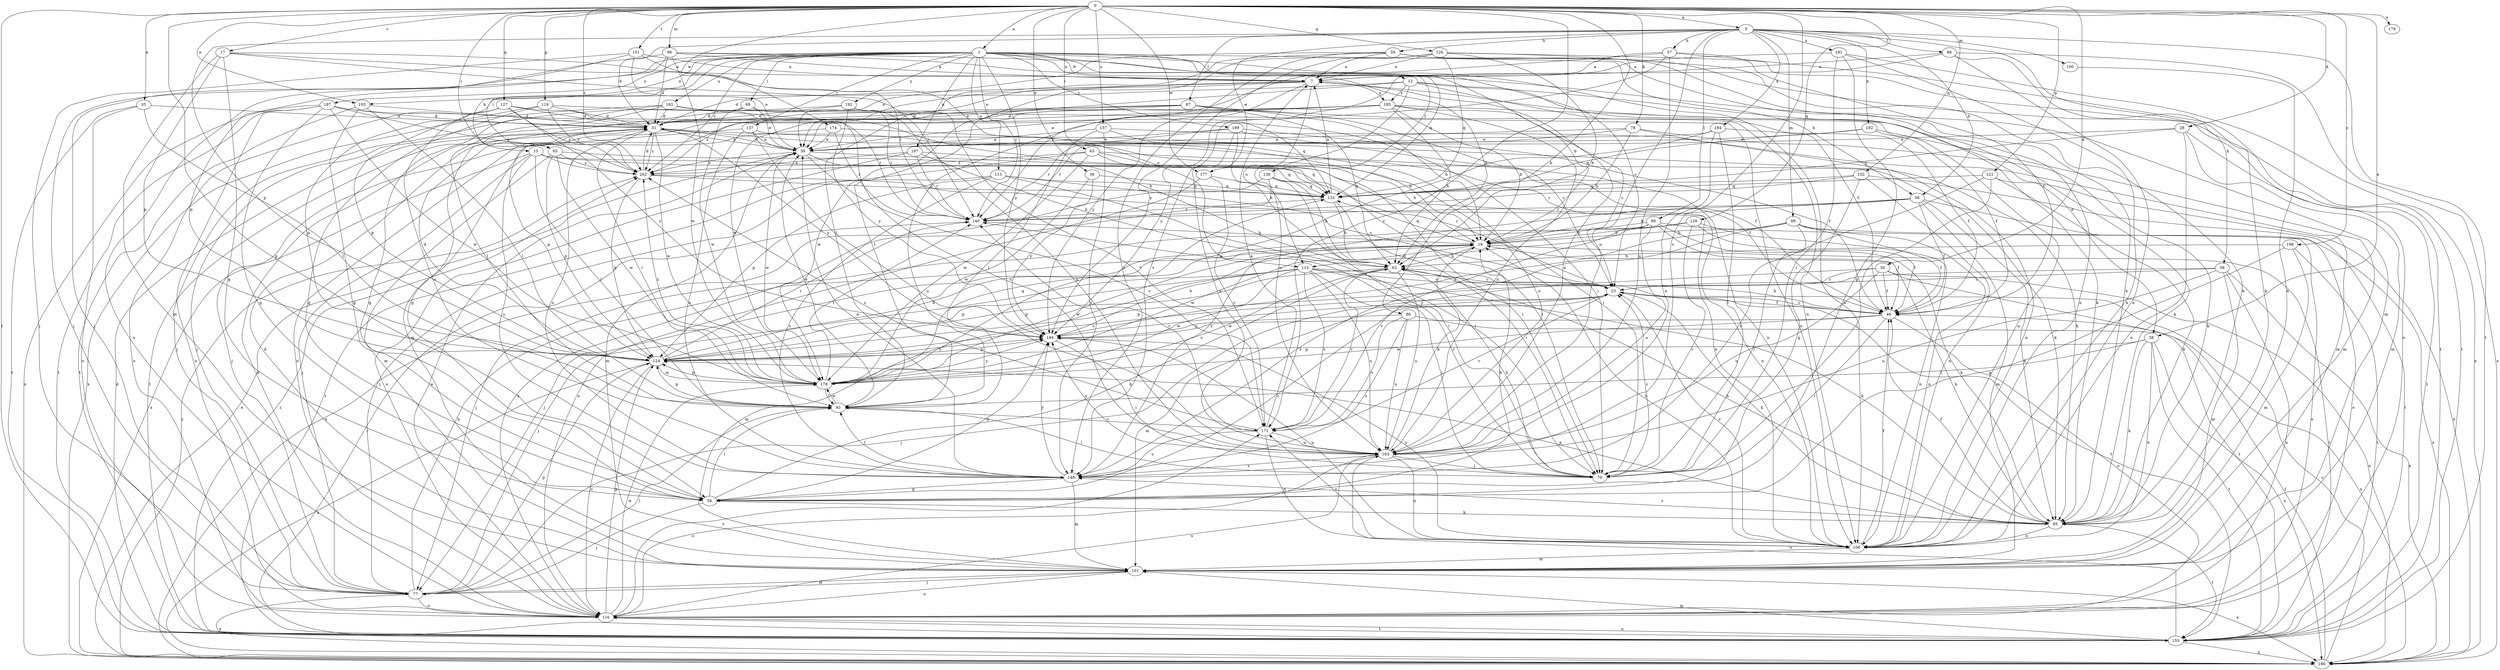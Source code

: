 strict digraph  {
0;
1;
3;
7;
12;
15;
16;
17;
23;
28;
30;
31;
35;
36;
38;
39;
46;
54;
56;
57;
58;
59;
62;
63;
65;
69;
70;
77;
78;
80;
85;
87;
88;
89;
93;
96;
99;
100;
101;
103;
107;
108;
113;
115;
116;
119;
121;
124;
126;
127;
129;
132;
133;
136;
137;
140;
148;
151;
155;
157;
162;
163;
171;
174;
177;
178;
179;
181;
182;
184;
185;
186;
187;
189;
192;
194;
198;
202;
0 -> 1  [label=a];
0 -> 3  [label=a];
0 -> 17  [label=c];
0 -> 28  [label=d];
0 -> 30  [label=d];
0 -> 35  [label=e];
0 -> 36  [label=e];
0 -> 38  [label=e];
0 -> 54  [label=g];
0 -> 63  [label=i];
0 -> 65  [label=i];
0 -> 78  [label=k];
0 -> 80  [label=k];
0 -> 96  [label=m];
0 -> 103  [label=n];
0 -> 119  [label=p];
0 -> 121  [label=p];
0 -> 126  [label=q];
0 -> 127  [label=q];
0 -> 129  [label=q];
0 -> 132  [label=q];
0 -> 148  [label=s];
0 -> 151  [label=t];
0 -> 155  [label=t];
0 -> 157  [label=u];
0 -> 171  [label=v];
0 -> 174  [label=w];
0 -> 177  [label=w];
0 -> 179  [label=x];
0 -> 198  [label=z];
0 -> 202  [label=z];
1 -> 7  [label=a];
1 -> 12  [label=b];
1 -> 15  [label=b];
1 -> 16  [label=b];
1 -> 23  [label=c];
1 -> 56  [label=h];
1 -> 65  [label=i];
1 -> 69  [label=i];
1 -> 77  [label=j];
1 -> 103  [label=n];
1 -> 107  [label=n];
1 -> 108  [label=n];
1 -> 113  [label=o];
1 -> 133  [label=q];
1 -> 136  [label=r];
1 -> 137  [label=r];
1 -> 140  [label=r];
1 -> 162  [label=u];
1 -> 187  [label=y];
1 -> 189  [label=y];
1 -> 192  [label=y];
1 -> 194  [label=y];
1 -> 202  [label=z];
3 -> 31  [label=d];
3 -> 56  [label=h];
3 -> 57  [label=h];
3 -> 58  [label=h];
3 -> 59  [label=h];
3 -> 87  [label=l];
3 -> 88  [label=l];
3 -> 89  [label=l];
3 -> 99  [label=m];
3 -> 100  [label=m];
3 -> 124  [label=p];
3 -> 155  [label=t];
3 -> 163  [label=u];
3 -> 177  [label=w];
3 -> 181  [label=x];
3 -> 182  [label=x];
3 -> 184  [label=x];
7 -> 31  [label=d];
7 -> 38  [label=e];
7 -> 93  [label=l];
7 -> 115  [label=o];
7 -> 178  [label=w];
7 -> 185  [label=x];
7 -> 194  [label=y];
12 -> 39  [label=e];
12 -> 46  [label=f];
12 -> 85  [label=k];
12 -> 108  [label=n];
12 -> 148  [label=s];
12 -> 163  [label=u];
12 -> 185  [label=x];
15 -> 23  [label=c];
15 -> 77  [label=j];
15 -> 93  [label=l];
15 -> 133  [label=q];
15 -> 148  [label=s];
15 -> 186  [label=x];
15 -> 202  [label=z];
16 -> 62  [label=h];
16 -> 115  [label=o];
16 -> 133  [label=q];
16 -> 155  [label=t];
16 -> 178  [label=w];
17 -> 7  [label=a];
17 -> 54  [label=g];
17 -> 101  [label=m];
17 -> 115  [label=o];
17 -> 124  [label=p];
17 -> 140  [label=r];
23 -> 46  [label=f];
23 -> 77  [label=j];
23 -> 85  [label=k];
23 -> 101  [label=m];
23 -> 171  [label=v];
28 -> 39  [label=e];
28 -> 101  [label=m];
28 -> 108  [label=n];
28 -> 133  [label=q];
28 -> 155  [label=t];
30 -> 23  [label=c];
30 -> 46  [label=f];
30 -> 155  [label=t];
30 -> 163  [label=u];
30 -> 186  [label=x];
30 -> 194  [label=y];
31 -> 39  [label=e];
31 -> 46  [label=f];
31 -> 70  [label=i];
31 -> 93  [label=l];
31 -> 148  [label=s];
31 -> 155  [label=t];
31 -> 178  [label=w];
31 -> 194  [label=y];
31 -> 202  [label=z];
35 -> 31  [label=d];
35 -> 93  [label=l];
35 -> 116  [label=o];
35 -> 155  [label=t];
36 -> 133  [label=q];
36 -> 178  [label=w];
36 -> 194  [label=y];
38 -> 85  [label=k];
38 -> 93  [label=l];
38 -> 108  [label=n];
38 -> 124  [label=p];
38 -> 155  [label=t];
38 -> 186  [label=x];
39 -> 31  [label=d];
39 -> 70  [label=i];
39 -> 85  [label=k];
39 -> 101  [label=m];
39 -> 171  [label=v];
39 -> 178  [label=w];
39 -> 202  [label=z];
46 -> 23  [label=c];
46 -> 62  [label=h];
46 -> 70  [label=i];
46 -> 116  [label=o];
46 -> 178  [label=w];
46 -> 194  [label=y];
54 -> 16  [label=b];
54 -> 23  [label=c];
54 -> 62  [label=h];
54 -> 77  [label=j];
54 -> 85  [label=k];
54 -> 93  [label=l];
54 -> 194  [label=y];
56 -> 16  [label=b];
56 -> 46  [label=f];
56 -> 85  [label=k];
56 -> 101  [label=m];
56 -> 116  [label=o];
56 -> 140  [label=r];
56 -> 148  [label=s];
57 -> 7  [label=a];
57 -> 46  [label=f];
57 -> 140  [label=r];
57 -> 148  [label=s];
57 -> 155  [label=t];
57 -> 163  [label=u];
58 -> 23  [label=c];
58 -> 101  [label=m];
58 -> 116  [label=o];
58 -> 124  [label=p];
58 -> 163  [label=u];
58 -> 186  [label=x];
59 -> 7  [label=a];
59 -> 39  [label=e];
59 -> 93  [label=l];
59 -> 101  [label=m];
59 -> 108  [label=n];
59 -> 116  [label=o];
59 -> 148  [label=s];
62 -> 23  [label=c];
62 -> 124  [label=p];
62 -> 163  [label=u];
62 -> 171  [label=v];
62 -> 178  [label=w];
63 -> 16  [label=b];
63 -> 46  [label=f];
63 -> 133  [label=q];
63 -> 155  [label=t];
63 -> 178  [label=w];
63 -> 202  [label=z];
65 -> 101  [label=m];
65 -> 108  [label=n];
65 -> 124  [label=p];
65 -> 178  [label=w];
65 -> 202  [label=z];
69 -> 31  [label=d];
69 -> 39  [label=e];
69 -> 54  [label=g];
69 -> 163  [label=u];
69 -> 178  [label=w];
70 -> 23  [label=c];
70 -> 62  [label=h];
70 -> 93  [label=l];
70 -> 140  [label=r];
77 -> 16  [label=b];
77 -> 93  [label=l];
77 -> 101  [label=m];
77 -> 116  [label=o];
77 -> 124  [label=p];
77 -> 186  [label=x];
78 -> 16  [label=b];
78 -> 39  [label=e];
78 -> 85  [label=k];
78 -> 108  [label=n];
78 -> 140  [label=r];
80 -> 148  [label=s];
80 -> 163  [label=u];
80 -> 171  [label=v];
80 -> 186  [label=x];
80 -> 194  [label=y];
85 -> 16  [label=b];
85 -> 46  [label=f];
85 -> 62  [label=h];
85 -> 108  [label=n];
85 -> 124  [label=p];
85 -> 148  [label=s];
85 -> 155  [label=t];
87 -> 16  [label=b];
87 -> 23  [label=c];
87 -> 31  [label=d];
87 -> 62  [label=h];
87 -> 77  [label=j];
87 -> 108  [label=n];
87 -> 178  [label=w];
87 -> 202  [label=z];
88 -> 7  [label=a];
88 -> 85  [label=k];
88 -> 93  [label=l];
88 -> 108  [label=n];
88 -> 186  [label=x];
89 -> 16  [label=b];
89 -> 46  [label=f];
89 -> 77  [label=j];
89 -> 85  [label=k];
89 -> 116  [label=o];
89 -> 163  [label=u];
89 -> 171  [label=v];
93 -> 39  [label=e];
93 -> 124  [label=p];
93 -> 171  [label=v];
93 -> 178  [label=w];
96 -> 7  [label=a];
96 -> 31  [label=d];
96 -> 62  [label=h];
96 -> 77  [label=j];
96 -> 85  [label=k];
96 -> 116  [label=o];
96 -> 178  [label=w];
99 -> 16  [label=b];
99 -> 46  [label=f];
99 -> 70  [label=i];
99 -> 108  [label=n];
99 -> 148  [label=s];
99 -> 186  [label=x];
99 -> 194  [label=y];
100 -> 85  [label=k];
101 -> 31  [label=d];
101 -> 77  [label=j];
101 -> 116  [label=o];
101 -> 186  [label=x];
103 -> 31  [label=d];
103 -> 54  [label=g];
103 -> 93  [label=l];
103 -> 155  [label=t];
107 -> 62  [label=h];
107 -> 70  [label=i];
107 -> 116  [label=o];
107 -> 140  [label=r];
107 -> 202  [label=z];
108 -> 16  [label=b];
108 -> 23  [label=c];
108 -> 46  [label=f];
108 -> 101  [label=m];
108 -> 171  [label=v];
108 -> 194  [label=y];
113 -> 23  [label=c];
113 -> 70  [label=i];
113 -> 77  [label=j];
113 -> 124  [label=p];
113 -> 133  [label=q];
113 -> 148  [label=s];
115 -> 23  [label=c];
115 -> 70  [label=i];
115 -> 77  [label=j];
115 -> 85  [label=k];
115 -> 101  [label=m];
115 -> 124  [label=p];
115 -> 155  [label=t];
115 -> 163  [label=u];
115 -> 171  [label=v];
115 -> 178  [label=w];
116 -> 31  [label=d];
116 -> 39  [label=e];
116 -> 124  [label=p];
116 -> 155  [label=t];
116 -> 163  [label=u];
116 -> 171  [label=v];
116 -> 178  [label=w];
119 -> 31  [label=d];
119 -> 54  [label=g];
119 -> 108  [label=n];
119 -> 124  [label=p];
119 -> 202  [label=z];
121 -> 70  [label=i];
121 -> 85  [label=k];
121 -> 133  [label=q];
121 -> 148  [label=s];
121 -> 186  [label=x];
124 -> 16  [label=b];
124 -> 23  [label=c];
124 -> 31  [label=d];
124 -> 116  [label=o];
124 -> 140  [label=r];
124 -> 178  [label=w];
124 -> 186  [label=x];
124 -> 194  [label=y];
126 -> 7  [label=a];
126 -> 39  [label=e];
126 -> 62  [label=h];
126 -> 85  [label=k];
126 -> 133  [label=q];
126 -> 155  [label=t];
126 -> 194  [label=y];
127 -> 31  [label=d];
127 -> 70  [label=i];
127 -> 116  [label=o];
127 -> 124  [label=p];
127 -> 194  [label=y];
127 -> 202  [label=z];
129 -> 16  [label=b];
129 -> 46  [label=f];
129 -> 70  [label=i];
129 -> 77  [label=j];
129 -> 108  [label=n];
129 -> 178  [label=w];
132 -> 54  [label=g];
132 -> 108  [label=n];
132 -> 133  [label=q];
132 -> 140  [label=r];
132 -> 155  [label=t];
133 -> 7  [label=a];
133 -> 62  [label=h];
133 -> 70  [label=i];
133 -> 140  [label=r];
136 -> 62  [label=h];
136 -> 70  [label=i];
136 -> 116  [label=o];
136 -> 133  [label=q];
136 -> 186  [label=x];
137 -> 39  [label=e];
137 -> 85  [label=k];
137 -> 124  [label=p];
137 -> 148  [label=s];
137 -> 163  [label=u];
140 -> 16  [label=b];
148 -> 39  [label=e];
148 -> 54  [label=g];
148 -> 93  [label=l];
148 -> 101  [label=m];
148 -> 194  [label=y];
151 -> 7  [label=a];
151 -> 39  [label=e];
151 -> 77  [label=j];
151 -> 124  [label=p];
151 -> 140  [label=r];
155 -> 31  [label=d];
155 -> 101  [label=m];
155 -> 116  [label=o];
155 -> 140  [label=r];
155 -> 163  [label=u];
155 -> 186  [label=x];
155 -> 202  [label=z];
157 -> 39  [label=e];
157 -> 93  [label=l];
157 -> 101  [label=m];
157 -> 148  [label=s];
157 -> 163  [label=u];
162 -> 31  [label=d];
162 -> 54  [label=g];
162 -> 62  [label=h];
162 -> 93  [label=l];
162 -> 133  [label=q];
162 -> 163  [label=u];
162 -> 186  [label=x];
163 -> 7  [label=a];
163 -> 16  [label=b];
163 -> 70  [label=i];
163 -> 108  [label=n];
163 -> 116  [label=o];
163 -> 148  [label=s];
163 -> 194  [label=y];
171 -> 7  [label=a];
171 -> 108  [label=n];
171 -> 140  [label=r];
171 -> 148  [label=s];
171 -> 163  [label=u];
171 -> 202  [label=z];
174 -> 16  [label=b];
174 -> 39  [label=e];
174 -> 77  [label=j];
174 -> 140  [label=r];
177 -> 116  [label=o];
177 -> 133  [label=q];
177 -> 171  [label=v];
178 -> 93  [label=l];
178 -> 124  [label=p];
178 -> 133  [label=q];
178 -> 140  [label=r];
178 -> 194  [label=y];
178 -> 202  [label=z];
181 -> 7  [label=a];
181 -> 54  [label=g];
181 -> 70  [label=i];
181 -> 108  [label=n];
181 -> 186  [label=x];
182 -> 39  [label=e];
182 -> 46  [label=f];
182 -> 101  [label=m];
182 -> 133  [label=q];
184 -> 39  [label=e];
184 -> 46  [label=f];
184 -> 70  [label=i];
184 -> 163  [label=u];
184 -> 178  [label=w];
185 -> 16  [label=b];
185 -> 23  [label=c];
185 -> 31  [label=d];
185 -> 39  [label=e];
185 -> 62  [label=h];
185 -> 85  [label=k];
185 -> 101  [label=m];
185 -> 116  [label=o];
185 -> 163  [label=u];
185 -> 194  [label=y];
186 -> 23  [label=c];
186 -> 39  [label=e];
186 -> 46  [label=f];
186 -> 202  [label=z];
187 -> 31  [label=d];
187 -> 54  [label=g];
187 -> 116  [label=o];
187 -> 140  [label=r];
187 -> 155  [label=t];
187 -> 178  [label=w];
187 -> 186  [label=x];
187 -> 202  [label=z];
189 -> 39  [label=e];
189 -> 46  [label=f];
189 -> 62  [label=h];
189 -> 108  [label=n];
189 -> 140  [label=r];
189 -> 163  [label=u];
192 -> 31  [label=d];
192 -> 77  [label=j];
192 -> 140  [label=r];
192 -> 171  [label=v];
192 -> 194  [label=y];
194 -> 16  [label=b];
194 -> 70  [label=i];
194 -> 108  [label=n];
194 -> 124  [label=p];
198 -> 54  [label=g];
198 -> 62  [label=h];
198 -> 101  [label=m];
198 -> 155  [label=t];
202 -> 31  [label=d];
202 -> 108  [label=n];
202 -> 124  [label=p];
202 -> 133  [label=q];
}
